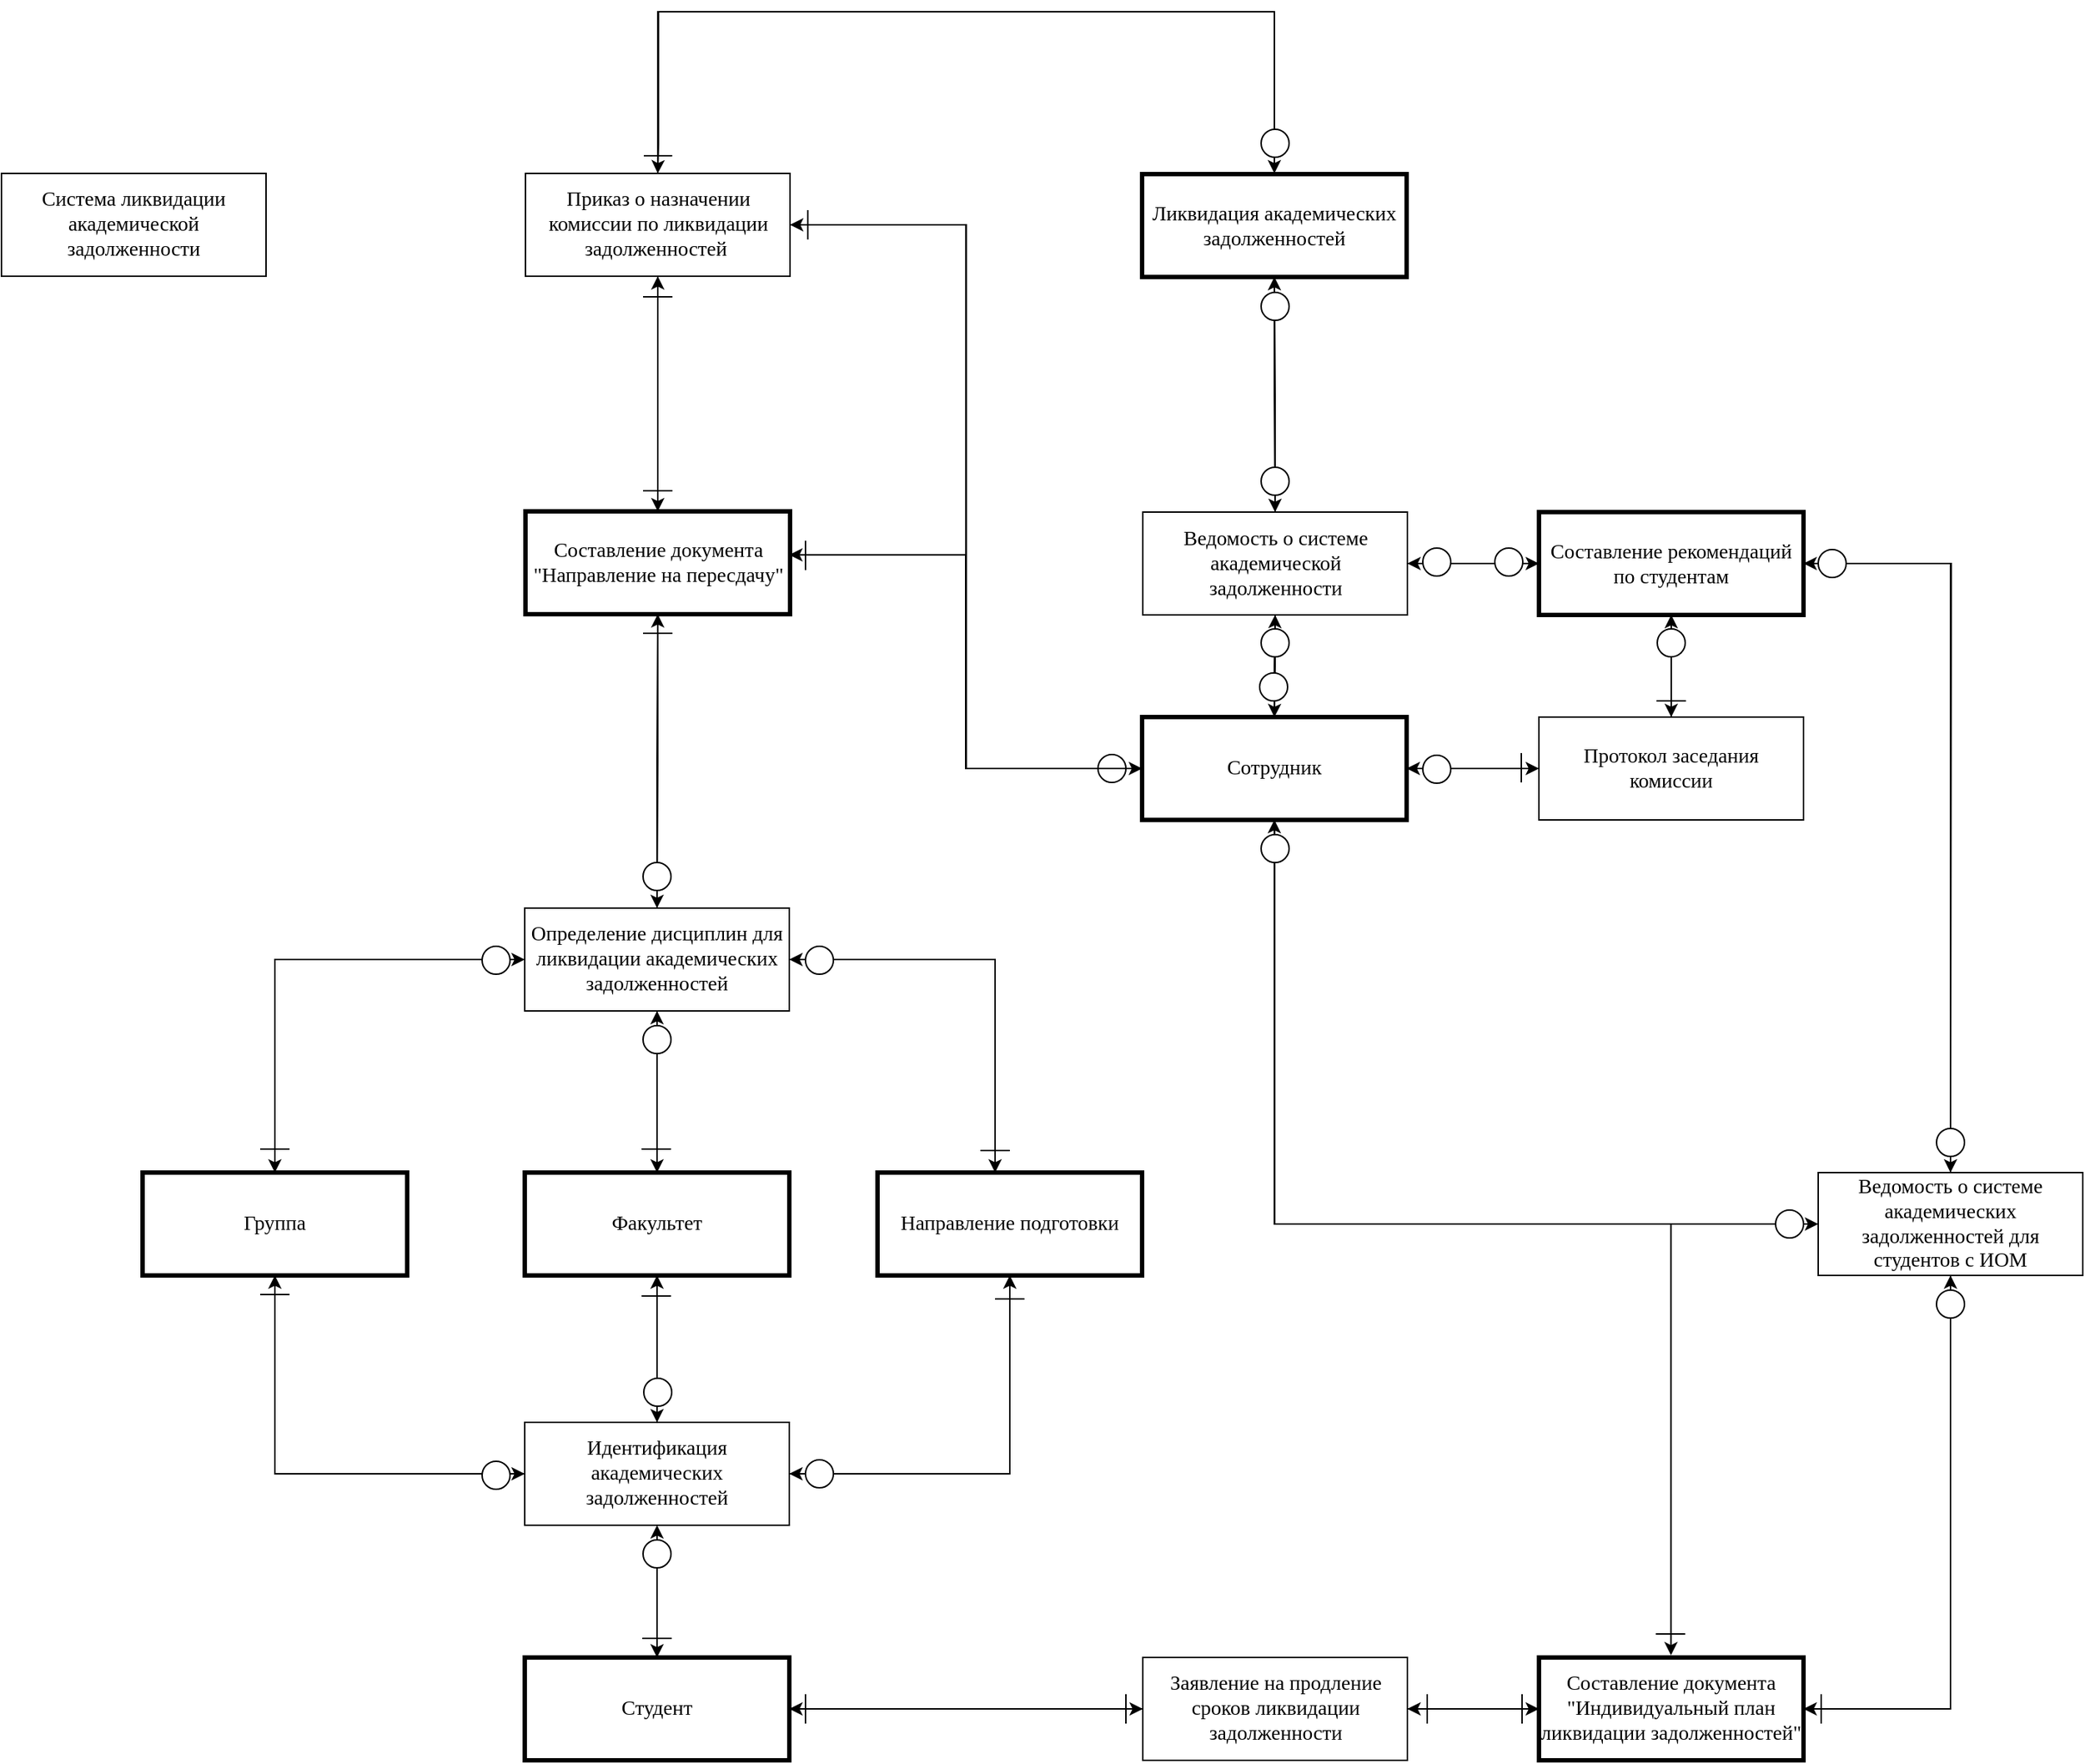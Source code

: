 <mxfile version="27.0.5">
  <diagram name="Страница — 1" id="XxCqZf1vbdF2sUT-V-np">
    <mxGraphModel dx="978" dy="1717" grid="1" gridSize="10" guides="1" tooltips="1" connect="1" arrows="1" fold="1" page="1" pageScale="1" pageWidth="827" pageHeight="1169" math="0" shadow="0">
      <root>
        <mxCell id="0" />
        <mxCell id="1" parent="0" />
        <mxCell id="1l_1Ohui1OAXLo1jwIuh-1" value="Система ликвидации академической задолженности" style="rounded=0;whiteSpace=wrap;html=1;fontFamily=Times New Roman;fontSize=14;" parent="1" vertex="1">
          <mxGeometry x="324" y="-920" width="180" height="70" as="geometry" />
        </mxCell>
        <mxCell id="ND-Zr3Mcvp1jfN4iyUee-63" style="edgeStyle=orthogonalEdgeStyle;rounded=0;orthogonalLoop=1;jettySize=auto;html=1;" parent="1" source="1l_1Ohui1OAXLo1jwIuh-2" target="ND-Zr3Mcvp1jfN4iyUee-41" edge="1">
          <mxGeometry relative="1" as="geometry" />
        </mxCell>
        <mxCell id="pqJBoT7bKmgfjPnh87s_-2" style="edgeStyle=orthogonalEdgeStyle;rounded=0;orthogonalLoop=1;jettySize=auto;html=1;entryX=0;entryY=0.5;entryDx=0;entryDy=0;" parent="1" source="1l_1Ohui1OAXLo1jwIuh-2" target="pqJBoT7bKmgfjPnh87s_-1" edge="1">
          <mxGeometry relative="1" as="geometry" />
        </mxCell>
        <mxCell id="1l_1Ohui1OAXLo1jwIuh-2" value="Студент" style="rounded=0;whiteSpace=wrap;html=1;fontFamily=Times New Roman;fontSize=14;strokeWidth=3;" parent="1" vertex="1">
          <mxGeometry x="680" y="90" width="180" height="70" as="geometry" />
        </mxCell>
        <mxCell id="ExfXu41y4xgW8dkW9e0b-39" style="edgeStyle=orthogonalEdgeStyle;rounded=0;orthogonalLoop=1;jettySize=auto;html=1;entryX=0;entryY=0.5;entryDx=0;entryDy=0;" parent="1" source="Nsonk-Qi_ZuO93uDYVnr-1" target="ExfXu41y4xgW8dkW9e0b-36" edge="1">
          <mxGeometry relative="1" as="geometry" />
        </mxCell>
        <mxCell id="ExfXu41y4xgW8dkW9e0b-43" style="edgeStyle=orthogonalEdgeStyle;rounded=0;orthogonalLoop=1;jettySize=auto;html=1;" parent="1" source="Nsonk-Qi_ZuO93uDYVnr-1" target="Nsonk-Qi_ZuO93uDYVnr-3" edge="1">
          <mxGeometry relative="1" as="geometry" />
        </mxCell>
        <mxCell id="rRZl7nOP4Ixn-V5PZ9kQ-1" style="edgeStyle=orthogonalEdgeStyle;rounded=0;orthogonalLoop=1;jettySize=auto;html=1;entryX=0;entryY=0.5;entryDx=0;entryDy=0;exitX=0.501;exitY=1.01;exitDx=0;exitDy=0;exitPerimeter=0;" parent="1" source="Nsonk-Qi_ZuO93uDYVnr-1" target="pqJBoT7bKmgfjPnh87s_-12" edge="1">
          <mxGeometry relative="1" as="geometry">
            <Array as="points">
              <mxPoint x="1190" y="-205" />
            </Array>
          </mxGeometry>
        </mxCell>
        <mxCell id="rRZl7nOP4Ixn-V5PZ9kQ-4" style="edgeStyle=orthogonalEdgeStyle;rounded=0;orthogonalLoop=1;jettySize=auto;html=1;entryX=1;entryY=0.5;entryDx=0;entryDy=0;" parent="1" source="Nsonk-Qi_ZuO93uDYVnr-1" target="ExfXu41y4xgW8dkW9e0b-16" edge="1">
          <mxGeometry relative="1" as="geometry" />
        </mxCell>
        <mxCell id="rRZl7nOP4Ixn-V5PZ9kQ-10" style="edgeStyle=orthogonalEdgeStyle;rounded=0;orthogonalLoop=1;jettySize=auto;html=1;entryX=0.499;entryY=-0.021;entryDx=0;entryDy=0;exitX=0.5;exitY=1;exitDx=0;exitDy=0;entryPerimeter=0;" parent="1" source="Nsonk-Qi_ZuO93uDYVnr-1" target="pqJBoT7bKmgfjPnh87s_-7" edge="1">
          <mxGeometry relative="1" as="geometry">
            <mxPoint x="1190" y="-485" as="sourcePoint" />
            <mxPoint x="1460" y="85" as="targetPoint" />
            <Array as="points">
              <mxPoint x="1190" y="-205" />
              <mxPoint x="1460" y="-205" />
            </Array>
          </mxGeometry>
        </mxCell>
        <mxCell id="Nsonk-Qi_ZuO93uDYVnr-1" value="Сотрудник" style="rounded=0;whiteSpace=wrap;html=1;fontFamily=Times New Roman;fontSize=14;strokeWidth=3;" parent="1" vertex="1">
          <mxGeometry x="1100" y="-550" width="180" height="70" as="geometry" />
        </mxCell>
        <mxCell id="ND-Zr3Mcvp1jfN4iyUee-58" style="edgeStyle=orthogonalEdgeStyle;rounded=0;orthogonalLoop=1;jettySize=auto;html=1;entryX=0.5;entryY=1;entryDx=0;entryDy=0;" parent="1" source="Nsonk-Qi_ZuO93uDYVnr-2" target="Nsonk-Qi_ZuO93uDYVnr-24" edge="1">
          <mxGeometry relative="1" as="geometry" />
        </mxCell>
        <mxCell id="ExfXu41y4xgW8dkW9e0b-6" style="edgeStyle=orthogonalEdgeStyle;rounded=0;orthogonalLoop=1;jettySize=auto;html=1;" parent="1" source="Nsonk-Qi_ZuO93uDYVnr-2" target="ND-Zr3Mcvp1jfN4iyUee-41" edge="1">
          <mxGeometry relative="1" as="geometry" />
        </mxCell>
        <mxCell id="Nsonk-Qi_ZuO93uDYVnr-2" value="Факультет" style="rounded=0;whiteSpace=wrap;html=1;fontFamily=Times New Roman;fontSize=14;strokeWidth=3;" parent="1" vertex="1">
          <mxGeometry x="680" y="-240" width="180" height="70" as="geometry" />
        </mxCell>
        <mxCell id="ExfXu41y4xgW8dkW9e0b-38" style="edgeStyle=orthogonalEdgeStyle;rounded=0;orthogonalLoop=1;jettySize=auto;html=1;" parent="1" source="Nsonk-Qi_ZuO93uDYVnr-3" target="ExfXu41y4xgW8dkW9e0b-24" edge="1">
          <mxGeometry relative="1" as="geometry" />
        </mxCell>
        <mxCell id="ExfXu41y4xgW8dkW9e0b-42" style="edgeStyle=orthogonalEdgeStyle;rounded=0;orthogonalLoop=1;jettySize=auto;html=1;entryX=0.5;entryY=0;entryDx=0;entryDy=0;" parent="1" source="Nsonk-Qi_ZuO93uDYVnr-3" target="Nsonk-Qi_ZuO93uDYVnr-1" edge="1">
          <mxGeometry relative="1" as="geometry" />
        </mxCell>
        <mxCell id="ExfXu41y4xgW8dkW9e0b-46" style="edgeStyle=orthogonalEdgeStyle;rounded=0;orthogonalLoop=1;jettySize=auto;html=1;" parent="1" source="Nsonk-Qi_ZuO93uDYVnr-3" target="ND-Zr3Mcvp1jfN4iyUee-70" edge="1">
          <mxGeometry relative="1" as="geometry" />
        </mxCell>
        <mxCell id="Nsonk-Qi_ZuO93uDYVnr-3" value="Ведомость о системе академической задолженности" style="rounded=0;whiteSpace=wrap;html=1;fontFamily=Times New Roman;fontSize=14;" parent="1" vertex="1">
          <mxGeometry x="1100.5" y="-689.5" width="180" height="70" as="geometry" />
        </mxCell>
        <mxCell id="ND-Zr3Mcvp1jfN4iyUee-65" style="edgeStyle=orthogonalEdgeStyle;rounded=0;orthogonalLoop=1;jettySize=auto;html=1;entryX=0.5;entryY=1;entryDx=0;entryDy=0;" parent="1" source="Nsonk-Qi_ZuO93uDYVnr-24" target="ND-Zr3Mcvp1jfN4iyUee-64" edge="1">
          <mxGeometry relative="1" as="geometry" />
        </mxCell>
        <mxCell id="ExfXu41y4xgW8dkW9e0b-33" style="edgeStyle=orthogonalEdgeStyle;rounded=0;orthogonalLoop=1;jettySize=auto;html=1;" parent="1" source="Nsonk-Qi_ZuO93uDYVnr-24" target="ND-Zr3Mcvp1jfN4iyUee-52" edge="1">
          <mxGeometry relative="1" as="geometry">
            <Array as="points">
              <mxPoint x="1000" y="-385" />
            </Array>
          </mxGeometry>
        </mxCell>
        <mxCell id="ExfXu41y4xgW8dkW9e0b-34" style="edgeStyle=orthogonalEdgeStyle;rounded=0;orthogonalLoop=1;jettySize=auto;html=1;" parent="1" source="Nsonk-Qi_ZuO93uDYVnr-24" target="Nsonk-Qi_ZuO93uDYVnr-2" edge="1">
          <mxGeometry relative="1" as="geometry" />
        </mxCell>
        <mxCell id="ExfXu41y4xgW8dkW9e0b-35" style="edgeStyle=orthogonalEdgeStyle;rounded=0;orthogonalLoop=1;jettySize=auto;html=1;entryX=0.5;entryY=0;entryDx=0;entryDy=0;" parent="1" source="Nsonk-Qi_ZuO93uDYVnr-24" target="ND-Zr3Mcvp1jfN4iyUee-34" edge="1">
          <mxGeometry relative="1" as="geometry" />
        </mxCell>
        <mxCell id="Nsonk-Qi_ZuO93uDYVnr-24" value="Определение дисциплин для ликвидации академических задолженностей" style="rounded=0;whiteSpace=wrap;html=1;fontFamily=Times New Roman;fontSize=14;" parent="1" vertex="1">
          <mxGeometry x="680" y="-420" width="180" height="70" as="geometry" />
        </mxCell>
        <mxCell id="ND-Zr3Mcvp1jfN4iyUee-59" style="edgeStyle=orthogonalEdgeStyle;rounded=0;orthogonalLoop=1;jettySize=auto;html=1;entryX=0;entryY=0.5;entryDx=0;entryDy=0;" parent="1" source="ND-Zr3Mcvp1jfN4iyUee-34" target="Nsonk-Qi_ZuO93uDYVnr-24" edge="1">
          <mxGeometry relative="1" as="geometry">
            <Array as="points">
              <mxPoint x="510" y="-385" />
            </Array>
          </mxGeometry>
        </mxCell>
        <mxCell id="ExfXu41y4xgW8dkW9e0b-5" style="edgeStyle=orthogonalEdgeStyle;rounded=0;orthogonalLoop=1;jettySize=auto;html=1;entryX=0;entryY=0.5;entryDx=0;entryDy=0;" parent="1" source="ND-Zr3Mcvp1jfN4iyUee-34" target="ND-Zr3Mcvp1jfN4iyUee-41" edge="1">
          <mxGeometry relative="1" as="geometry">
            <Array as="points">
              <mxPoint x="510" y="-35" />
            </Array>
          </mxGeometry>
        </mxCell>
        <mxCell id="ND-Zr3Mcvp1jfN4iyUee-34" value="Группа" style="rounded=0;whiteSpace=wrap;html=1;fontFamily=Times New Roman;fontSize=14;strokeWidth=3;" parent="1" vertex="1">
          <mxGeometry x="420" y="-240" width="180" height="70" as="geometry" />
        </mxCell>
        <mxCell id="ND-Zr3Mcvp1jfN4iyUee-53" style="edgeStyle=orthogonalEdgeStyle;rounded=0;orthogonalLoop=1;jettySize=auto;html=1;entryX=0.5;entryY=1;entryDx=0;entryDy=0;" parent="1" source="ND-Zr3Mcvp1jfN4iyUee-41" target="ND-Zr3Mcvp1jfN4iyUee-52" edge="1">
          <mxGeometry relative="1" as="geometry" />
        </mxCell>
        <mxCell id="ND-Zr3Mcvp1jfN4iyUee-55" style="edgeStyle=orthogonalEdgeStyle;rounded=0;orthogonalLoop=1;jettySize=auto;html=1;entryX=0.5;entryY=1;entryDx=0;entryDy=0;" parent="1" source="ND-Zr3Mcvp1jfN4iyUee-41" target="Nsonk-Qi_ZuO93uDYVnr-2" edge="1">
          <mxGeometry relative="1" as="geometry" />
        </mxCell>
        <mxCell id="ND-Zr3Mcvp1jfN4iyUee-56" style="edgeStyle=orthogonalEdgeStyle;rounded=0;orthogonalLoop=1;jettySize=auto;html=1;entryX=0.5;entryY=1;entryDx=0;entryDy=0;" parent="1" source="ND-Zr3Mcvp1jfN4iyUee-41" target="ND-Zr3Mcvp1jfN4iyUee-34" edge="1">
          <mxGeometry relative="1" as="geometry" />
        </mxCell>
        <mxCell id="ND-Zr3Mcvp1jfN4iyUee-41" value="Идентификация академических задолженностей" style="rounded=0;whiteSpace=wrap;html=1;fontFamily=Times New Roman;fontSize=14;" parent="1" vertex="1">
          <mxGeometry x="680" y="-70" width="180" height="70" as="geometry" />
        </mxCell>
        <mxCell id="ND-Zr3Mcvp1jfN4iyUee-57" style="edgeStyle=orthogonalEdgeStyle;rounded=0;orthogonalLoop=1;jettySize=auto;html=1;entryX=1;entryY=0.5;entryDx=0;entryDy=0;" parent="1" source="ND-Zr3Mcvp1jfN4iyUee-52" target="Nsonk-Qi_ZuO93uDYVnr-24" edge="1">
          <mxGeometry relative="1" as="geometry">
            <Array as="points">
              <mxPoint x="1000" y="-385" />
            </Array>
          </mxGeometry>
        </mxCell>
        <mxCell id="ExfXu41y4xgW8dkW9e0b-7" style="edgeStyle=orthogonalEdgeStyle;rounded=0;orthogonalLoop=1;jettySize=auto;html=1;entryX=1;entryY=0.5;entryDx=0;entryDy=0;" parent="1" source="ND-Zr3Mcvp1jfN4iyUee-52" target="ND-Zr3Mcvp1jfN4iyUee-41" edge="1">
          <mxGeometry relative="1" as="geometry">
            <Array as="points">
              <mxPoint x="1010" y="-35" />
            </Array>
          </mxGeometry>
        </mxCell>
        <mxCell id="ND-Zr3Mcvp1jfN4iyUee-52" value="Направление подготовки" style="rounded=0;whiteSpace=wrap;html=1;fontFamily=Times New Roman;fontSize=14;strokeWidth=3;" parent="1" vertex="1">
          <mxGeometry x="920" y="-240" width="180" height="70" as="geometry" />
        </mxCell>
        <mxCell id="ExfXu41y4xgW8dkW9e0b-17" style="edgeStyle=orthogonalEdgeStyle;rounded=0;orthogonalLoop=1;jettySize=auto;html=1;entryX=0.5;entryY=1;entryDx=0;entryDy=0;" parent="1" source="ND-Zr3Mcvp1jfN4iyUee-64" target="ExfXu41y4xgW8dkW9e0b-16" edge="1">
          <mxGeometry relative="1" as="geometry" />
        </mxCell>
        <mxCell id="ExfXu41y4xgW8dkW9e0b-54" style="edgeStyle=orthogonalEdgeStyle;rounded=0;orthogonalLoop=1;jettySize=auto;html=1;entryX=0.5;entryY=0;entryDx=0;entryDy=0;" parent="1" source="ND-Zr3Mcvp1jfN4iyUee-64" target="Nsonk-Qi_ZuO93uDYVnr-24" edge="1">
          <mxGeometry relative="1" as="geometry" />
        </mxCell>
        <mxCell id="ND-Zr3Mcvp1jfN4iyUee-64" value="Составление документа &quot;Направление на пересдачу&quot;" style="rounded=0;whiteSpace=wrap;html=1;fontFamily=Times New Roman;fontSize=14;strokeWidth=3;" parent="1" vertex="1">
          <mxGeometry x="680.5" y="-690" width="180" height="70" as="geometry" />
        </mxCell>
        <mxCell id="ExfXu41y4xgW8dkW9e0b-32" style="edgeStyle=orthogonalEdgeStyle;rounded=0;orthogonalLoop=1;jettySize=auto;html=1;entryX=0.5;entryY=0;entryDx=0;entryDy=0;" parent="1" source="ND-Zr3Mcvp1jfN4iyUee-70" target="ExfXu41y4xgW8dkW9e0b-16" edge="1">
          <mxGeometry relative="1" as="geometry">
            <mxPoint x="770" y="-920" as="targetPoint" />
            <Array as="points">
              <mxPoint x="1190" y="-1030" />
              <mxPoint x="771" y="-1030" />
              <mxPoint x="771" y="-940" />
              <mxPoint x="771" y="-940" />
            </Array>
          </mxGeometry>
        </mxCell>
        <mxCell id="ExfXu41y4xgW8dkW9e0b-37" style="edgeStyle=orthogonalEdgeStyle;rounded=0;orthogonalLoop=1;jettySize=auto;html=1;" parent="1" source="ND-Zr3Mcvp1jfN4iyUee-70" target="Nsonk-Qi_ZuO93uDYVnr-3" edge="1">
          <mxGeometry relative="1" as="geometry" />
        </mxCell>
        <mxCell id="ND-Zr3Mcvp1jfN4iyUee-70" value="Ликвидация академических задолженностей" style="rounded=0;whiteSpace=wrap;html=1;fontFamily=Times New Roman;fontSize=14;strokeWidth=3;" parent="1" vertex="1">
          <mxGeometry x="1100" y="-919.5" width="180" height="70" as="geometry" />
        </mxCell>
        <mxCell id="ExfXu41y4xgW8dkW9e0b-9" value="" style="edgeStyle=orthogonalEdgeStyle;rounded=0;orthogonalLoop=1;jettySize=auto;html=1;" parent="1" source="ExfXu41y4xgW8dkW9e0b-1" target="1l_1Ohui1OAXLo1jwIuh-2" edge="1">
          <mxGeometry relative="1" as="geometry" />
        </mxCell>
        <mxCell id="ExfXu41y4xgW8dkW9e0b-1" value="" style="ellipse;whiteSpace=wrap;html=1;aspect=fixed;" parent="1" vertex="1">
          <mxGeometry x="760.5" y="10" width="19" height="19" as="geometry" />
        </mxCell>
        <mxCell id="ExfXu41y4xgW8dkW9e0b-2" value="" style="endArrow=none;html=1;rounded=0;" parent="1" edge="1">
          <mxGeometry width="50" height="50" relative="1" as="geometry">
            <mxPoint x="760" y="77" as="sourcePoint" />
            <mxPoint x="780" y="77" as="targetPoint" />
            <Array as="points">
              <mxPoint x="770" y="77" />
            </Array>
          </mxGeometry>
        </mxCell>
        <mxCell id="ExfXu41y4xgW8dkW9e0b-8" value="" style="ellipse;whiteSpace=wrap;html=1;aspect=fixed;" parent="1" vertex="1">
          <mxGeometry x="871" y="-44.5" width="19" height="19" as="geometry" />
        </mxCell>
        <mxCell id="ExfXu41y4xgW8dkW9e0b-11" value="" style="ellipse;whiteSpace=wrap;html=1;aspect=fixed;" parent="1" vertex="1">
          <mxGeometry x="761" y="-100" width="19" height="19" as="geometry" />
        </mxCell>
        <mxCell id="ExfXu41y4xgW8dkW9e0b-12" value="" style="endArrow=none;html=1;rounded=0;" parent="1" edge="1">
          <mxGeometry width="50" height="50" relative="1" as="geometry">
            <mxPoint x="1000" y="-154" as="sourcePoint" />
            <mxPoint x="1020" y="-154" as="targetPoint" />
            <Array as="points">
              <mxPoint x="1010" y="-154" />
            </Array>
          </mxGeometry>
        </mxCell>
        <mxCell id="ExfXu41y4xgW8dkW9e0b-13" value="" style="endArrow=none;html=1;rounded=0;" parent="1" edge="1">
          <mxGeometry width="50" height="50" relative="1" as="geometry">
            <mxPoint x="759.5" y="-156" as="sourcePoint" />
            <mxPoint x="779.5" y="-156" as="targetPoint" />
            <Array as="points">
              <mxPoint x="769.5" y="-156" />
            </Array>
          </mxGeometry>
        </mxCell>
        <mxCell id="ExfXu41y4xgW8dkW9e0b-14" value="" style="endArrow=none;html=1;rounded=0;" parent="1" edge="1">
          <mxGeometry width="50" height="50" relative="1" as="geometry">
            <mxPoint x="500" y="-157" as="sourcePoint" />
            <mxPoint x="520" y="-157" as="targetPoint" />
            <Array as="points">
              <mxPoint x="510" y="-157" />
            </Array>
          </mxGeometry>
        </mxCell>
        <mxCell id="ExfXu41y4xgW8dkW9e0b-15" value="" style="ellipse;whiteSpace=wrap;html=1;aspect=fixed;" parent="1" vertex="1">
          <mxGeometry x="651" y="-43.5" width="19" height="19" as="geometry" />
        </mxCell>
        <mxCell id="ExfXu41y4xgW8dkW9e0b-18" style="edgeStyle=orthogonalEdgeStyle;rounded=0;orthogonalLoop=1;jettySize=auto;html=1;entryX=0.5;entryY=0;entryDx=0;entryDy=0;" parent="1" source="ExfXu41y4xgW8dkW9e0b-16" target="ND-Zr3Mcvp1jfN4iyUee-64" edge="1">
          <mxGeometry relative="1" as="geometry" />
        </mxCell>
        <mxCell id="ExfXu41y4xgW8dkW9e0b-23" style="edgeStyle=orthogonalEdgeStyle;rounded=0;orthogonalLoop=1;jettySize=auto;html=1;exitX=0.5;exitY=0;exitDx=0;exitDy=0;" parent="1" source="ExfXu41y4xgW8dkW9e0b-16" edge="1">
          <mxGeometry relative="1" as="geometry">
            <mxPoint x="1190" y="-920" as="targetPoint" />
            <Array as="points">
              <mxPoint x="771" y="-1030" />
              <mxPoint x="1190" y="-1030" />
            </Array>
          </mxGeometry>
        </mxCell>
        <mxCell id="rRZl7nOP4Ixn-V5PZ9kQ-2" style="edgeStyle=orthogonalEdgeStyle;rounded=0;orthogonalLoop=1;jettySize=auto;html=1;entryX=0;entryY=0.5;entryDx=0;entryDy=0;" parent="1" source="ExfXu41y4xgW8dkW9e0b-16" target="Nsonk-Qi_ZuO93uDYVnr-1" edge="1">
          <mxGeometry relative="1" as="geometry" />
        </mxCell>
        <mxCell id="ExfXu41y4xgW8dkW9e0b-16" value="Приказ о назначении комиссии по ликвидации задолженностей&amp;nbsp;" style="rounded=0;whiteSpace=wrap;html=1;fontFamily=Times New Roman;fontSize=14;" parent="1" vertex="1">
          <mxGeometry x="680.5" y="-920" width="180" height="70" as="geometry" />
        </mxCell>
        <mxCell id="ExfXu41y4xgW8dkW9e0b-41" style="edgeStyle=orthogonalEdgeStyle;rounded=0;orthogonalLoop=1;jettySize=auto;html=1;entryX=0.5;entryY=0;entryDx=0;entryDy=0;" parent="1" source="ExfXu41y4xgW8dkW9e0b-24" target="ExfXu41y4xgW8dkW9e0b-36" edge="1">
          <mxGeometry relative="1" as="geometry" />
        </mxCell>
        <mxCell id="ExfXu41y4xgW8dkW9e0b-45" style="edgeStyle=orthogonalEdgeStyle;rounded=0;orthogonalLoop=1;jettySize=auto;html=1;entryX=1;entryY=0.5;entryDx=0;entryDy=0;" parent="1" source="ExfXu41y4xgW8dkW9e0b-24" target="Nsonk-Qi_ZuO93uDYVnr-3" edge="1">
          <mxGeometry relative="1" as="geometry">
            <mxPoint x="1170" y="-655.0" as="targetPoint" />
          </mxGeometry>
        </mxCell>
        <mxCell id="pqJBoT7bKmgfjPnh87s_-19" style="edgeStyle=orthogonalEdgeStyle;rounded=0;orthogonalLoop=1;jettySize=auto;html=1;" parent="1" source="ExfXu41y4xgW8dkW9e0b-24" edge="1">
          <mxGeometry relative="1" as="geometry">
            <mxPoint x="1650" y="-240" as="targetPoint" />
          </mxGeometry>
        </mxCell>
        <mxCell id="ExfXu41y4xgW8dkW9e0b-24" value="Составление рекомендаций по студентам" style="rounded=0;whiteSpace=wrap;html=1;fontFamily=Times New Roman;fontSize=14;strokeWidth=3;" parent="1" vertex="1">
          <mxGeometry x="1370" y="-689.5" width="180" height="70" as="geometry" />
        </mxCell>
        <mxCell id="ExfXu41y4xgW8dkW9e0b-40" style="edgeStyle=orthogonalEdgeStyle;rounded=0;orthogonalLoop=1;jettySize=auto;html=1;" parent="1" source="ExfXu41y4xgW8dkW9e0b-36" target="ExfXu41y4xgW8dkW9e0b-24" edge="1">
          <mxGeometry relative="1" as="geometry" />
        </mxCell>
        <mxCell id="ExfXu41y4xgW8dkW9e0b-44" style="edgeStyle=orthogonalEdgeStyle;rounded=0;orthogonalLoop=1;jettySize=auto;html=1;" parent="1" source="ExfXu41y4xgW8dkW9e0b-36" target="Nsonk-Qi_ZuO93uDYVnr-1" edge="1">
          <mxGeometry relative="1" as="geometry" />
        </mxCell>
        <mxCell id="ExfXu41y4xgW8dkW9e0b-36" value="Протокол заседания комиссии" style="rounded=0;whiteSpace=wrap;html=1;fontFamily=Times New Roman;fontSize=14;" parent="1" vertex="1">
          <mxGeometry x="1370" y="-550" width="180" height="70" as="geometry" />
        </mxCell>
        <mxCell id="ExfXu41y4xgW8dkW9e0b-47" value="" style="ellipse;whiteSpace=wrap;html=1;aspect=fixed;" parent="1" vertex="1">
          <mxGeometry x="871" y="-394" width="19" height="19" as="geometry" />
        </mxCell>
        <mxCell id="ExfXu41y4xgW8dkW9e0b-48" value="" style="ellipse;whiteSpace=wrap;html=1;aspect=fixed;" parent="1" vertex="1">
          <mxGeometry x="760.5" y="-340" width="19" height="19" as="geometry" />
        </mxCell>
        <mxCell id="ExfXu41y4xgW8dkW9e0b-49" value="" style="ellipse;whiteSpace=wrap;html=1;aspect=fixed;" parent="1" vertex="1">
          <mxGeometry x="651" y="-394" width="19" height="19" as="geometry" />
        </mxCell>
        <mxCell id="ExfXu41y4xgW8dkW9e0b-50" value="" style="endArrow=none;html=1;rounded=0;" parent="1" edge="1">
          <mxGeometry width="50" height="50" relative="1" as="geometry">
            <mxPoint x="990" y="-255" as="sourcePoint" />
            <mxPoint x="1010" y="-255" as="targetPoint" />
            <Array as="points">
              <mxPoint x="1000" y="-255" />
            </Array>
          </mxGeometry>
        </mxCell>
        <mxCell id="ExfXu41y4xgW8dkW9e0b-51" value="" style="endArrow=none;html=1;rounded=0;" parent="1" edge="1">
          <mxGeometry width="50" height="50" relative="1" as="geometry">
            <mxPoint x="759.5" y="-256" as="sourcePoint" />
            <mxPoint x="779.5" y="-256" as="targetPoint" />
            <Array as="points">
              <mxPoint x="769.5" y="-256" />
            </Array>
          </mxGeometry>
        </mxCell>
        <mxCell id="ExfXu41y4xgW8dkW9e0b-52" value="" style="endArrow=none;html=1;rounded=0;" parent="1" edge="1">
          <mxGeometry width="50" height="50" relative="1" as="geometry">
            <mxPoint x="500" y="-256" as="sourcePoint" />
            <mxPoint x="520" y="-256" as="targetPoint" />
            <Array as="points">
              <mxPoint x="510" y="-256" />
            </Array>
          </mxGeometry>
        </mxCell>
        <mxCell id="ExfXu41y4xgW8dkW9e0b-53" value="" style="ellipse;whiteSpace=wrap;html=1;aspect=fixed;" parent="1" vertex="1">
          <mxGeometry x="760.5" y="-451" width="19" height="19" as="geometry" />
        </mxCell>
        <mxCell id="ExfXu41y4xgW8dkW9e0b-55" value="" style="endArrow=none;html=1;rounded=0;" parent="1" edge="1">
          <mxGeometry width="50" height="50" relative="1" as="geometry">
            <mxPoint x="760.5" y="-607" as="sourcePoint" />
            <mxPoint x="780.5" y="-607" as="targetPoint" />
            <Array as="points">
              <mxPoint x="770.5" y="-607" />
            </Array>
          </mxGeometry>
        </mxCell>
        <mxCell id="ExfXu41y4xgW8dkW9e0b-56" value="" style="endArrow=none;html=1;rounded=0;" parent="1" edge="1">
          <mxGeometry width="50" height="50" relative="1" as="geometry">
            <mxPoint x="760.5" y="-704" as="sourcePoint" />
            <mxPoint x="780.5" y="-704" as="targetPoint" />
            <Array as="points">
              <mxPoint x="770.5" y="-704" />
            </Array>
          </mxGeometry>
        </mxCell>
        <mxCell id="ExfXu41y4xgW8dkW9e0b-57" value="" style="endArrow=none;html=1;rounded=0;" parent="1" edge="1">
          <mxGeometry width="50" height="50" relative="1" as="geometry">
            <mxPoint x="760.5" y="-836" as="sourcePoint" />
            <mxPoint x="780.5" y="-836" as="targetPoint" />
            <Array as="points">
              <mxPoint x="770.5" y="-836" />
            </Array>
          </mxGeometry>
        </mxCell>
        <mxCell id="ExfXu41y4xgW8dkW9e0b-58" value="" style="endArrow=none;html=1;rounded=0;" parent="1" edge="1">
          <mxGeometry width="50" height="50" relative="1" as="geometry">
            <mxPoint x="780.31" y="-932" as="sourcePoint" />
            <mxPoint x="761" y="-932" as="targetPoint" />
            <Array as="points">
              <mxPoint x="780.31" y="-932" />
            </Array>
          </mxGeometry>
        </mxCell>
        <mxCell id="ExfXu41y4xgW8dkW9e0b-59" value="" style="ellipse;whiteSpace=wrap;html=1;aspect=fixed;" parent="1" vertex="1">
          <mxGeometry x="1181" y="-950" width="19" height="19" as="geometry" />
        </mxCell>
        <mxCell id="ExfXu41y4xgW8dkW9e0b-60" value="" style="ellipse;whiteSpace=wrap;html=1;aspect=fixed;" parent="1" vertex="1">
          <mxGeometry x="1181" y="-839" width="19" height="19" as="geometry" />
        </mxCell>
        <mxCell id="ExfXu41y4xgW8dkW9e0b-63" value="" style="ellipse;whiteSpace=wrap;html=1;aspect=fixed;" parent="1" vertex="1">
          <mxGeometry x="1180" y="-580" width="19" height="19" as="geometry" />
        </mxCell>
        <mxCell id="ExfXu41y4xgW8dkW9e0b-65" value="" style="ellipse;whiteSpace=wrap;html=1;aspect=fixed;" parent="1" vertex="1">
          <mxGeometry x="1291" y="-524" width="19" height="19" as="geometry" />
        </mxCell>
        <mxCell id="ExfXu41y4xgW8dkW9e0b-67" value="" style="ellipse;whiteSpace=wrap;html=1;aspect=fixed;" parent="1" vertex="1">
          <mxGeometry x="1340" y="-665" width="19" height="19" as="geometry" />
        </mxCell>
        <mxCell id="ExfXu41y4xgW8dkW9e0b-68" value="" style="ellipse;whiteSpace=wrap;html=1;aspect=fixed;" parent="1" vertex="1">
          <mxGeometry x="1450.5" y="-610" width="19" height="19" as="geometry" />
        </mxCell>
        <mxCell id="ExfXu41y4xgW8dkW9e0b-69" value="" style="endArrow=none;html=1;rounded=0;" parent="1" edge="1">
          <mxGeometry width="50" height="50" relative="1" as="geometry">
            <mxPoint x="1450" y="-561" as="sourcePoint" />
            <mxPoint x="1470" y="-561" as="targetPoint" />
            <Array as="points">
              <mxPoint x="1460" y="-561" />
            </Array>
          </mxGeometry>
        </mxCell>
        <mxCell id="ExfXu41y4xgW8dkW9e0b-70" value="" style="endArrow=none;html=1;rounded=0;" parent="1" edge="1">
          <mxGeometry width="50" height="50" relative="1" as="geometry">
            <mxPoint x="1358" y="-505.5" as="sourcePoint" />
            <mxPoint x="1358" y="-525.5" as="targetPoint" />
            <Array as="points">
              <mxPoint x="1358" y="-505.5" />
            </Array>
          </mxGeometry>
        </mxCell>
        <mxCell id="pqJBoT7bKmgfjPnh87s_-3" style="edgeStyle=orthogonalEdgeStyle;rounded=0;orthogonalLoop=1;jettySize=auto;html=1;" parent="1" source="pqJBoT7bKmgfjPnh87s_-1" target="1l_1Ohui1OAXLo1jwIuh-2" edge="1">
          <mxGeometry relative="1" as="geometry" />
        </mxCell>
        <mxCell id="pqJBoT7bKmgfjPnh87s_-8" style="edgeStyle=orthogonalEdgeStyle;rounded=0;orthogonalLoop=1;jettySize=auto;html=1;entryX=0;entryY=0.5;entryDx=0;entryDy=0;" parent="1" source="pqJBoT7bKmgfjPnh87s_-1" target="pqJBoT7bKmgfjPnh87s_-7" edge="1">
          <mxGeometry relative="1" as="geometry" />
        </mxCell>
        <mxCell id="pqJBoT7bKmgfjPnh87s_-1" value="Заявление на продление сроков ликвидации задолженности" style="rounded=0;whiteSpace=wrap;html=1;fontFamily=Times New Roman;fontSize=14;" parent="1" vertex="1">
          <mxGeometry x="1100.5" y="90" width="180" height="70" as="geometry" />
        </mxCell>
        <mxCell id="pqJBoT7bKmgfjPnh87s_-5" value="" style="endArrow=none;html=1;rounded=0;" parent="1" edge="1">
          <mxGeometry width="50" height="50" relative="1" as="geometry">
            <mxPoint x="1089" y="135" as="sourcePoint" />
            <mxPoint x="1089" y="115" as="targetPoint" />
            <Array as="points">
              <mxPoint x="1089" y="135" />
            </Array>
          </mxGeometry>
        </mxCell>
        <mxCell id="pqJBoT7bKmgfjPnh87s_-6" value="" style="endArrow=none;html=1;rounded=0;" parent="1" edge="1">
          <mxGeometry width="50" height="50" relative="1" as="geometry">
            <mxPoint x="871" y="135" as="sourcePoint" />
            <mxPoint x="871" y="115" as="targetPoint" />
            <Array as="points">
              <mxPoint x="871" y="135" />
            </Array>
          </mxGeometry>
        </mxCell>
        <mxCell id="pqJBoT7bKmgfjPnh87s_-9" style="edgeStyle=orthogonalEdgeStyle;rounded=0;orthogonalLoop=1;jettySize=auto;html=1;entryX=1;entryY=0.5;entryDx=0;entryDy=0;" parent="1" source="pqJBoT7bKmgfjPnh87s_-7" target="pqJBoT7bKmgfjPnh87s_-1" edge="1">
          <mxGeometry relative="1" as="geometry" />
        </mxCell>
        <mxCell id="pqJBoT7bKmgfjPnh87s_-13" style="edgeStyle=orthogonalEdgeStyle;rounded=0;orthogonalLoop=1;jettySize=auto;html=1;entryX=0.5;entryY=1;entryDx=0;entryDy=0;" parent="1" source="pqJBoT7bKmgfjPnh87s_-7" target="pqJBoT7bKmgfjPnh87s_-12" edge="1">
          <mxGeometry relative="1" as="geometry" />
        </mxCell>
        <mxCell id="pqJBoT7bKmgfjPnh87s_-7" value="Составление документа &quot;Индивидуальный план ликвидации задолженностей&quot;" style="rounded=0;whiteSpace=wrap;html=1;fontFamily=Times New Roman;fontSize=14;strokeWidth=3;" parent="1" vertex="1">
          <mxGeometry x="1370" y="90" width="180" height="70" as="geometry" />
        </mxCell>
        <mxCell id="pqJBoT7bKmgfjPnh87s_-10" value="" style="endArrow=none;html=1;rounded=0;" parent="1" edge="1">
          <mxGeometry width="50" height="50" relative="1" as="geometry">
            <mxPoint x="1358.52" y="135" as="sourcePoint" />
            <mxPoint x="1358.52" y="115" as="targetPoint" />
            <Array as="points">
              <mxPoint x="1358.52" y="135" />
            </Array>
          </mxGeometry>
        </mxCell>
        <mxCell id="pqJBoT7bKmgfjPnh87s_-11" value="" style="endArrow=none;html=1;rounded=0;" parent="1" edge="1">
          <mxGeometry width="50" height="50" relative="1" as="geometry">
            <mxPoint x="1294" y="135" as="sourcePoint" />
            <mxPoint x="1294" y="115" as="targetPoint" />
            <Array as="points">
              <mxPoint x="1294" y="135" />
            </Array>
          </mxGeometry>
        </mxCell>
        <mxCell id="pqJBoT7bKmgfjPnh87s_-14" style="edgeStyle=orthogonalEdgeStyle;rounded=0;orthogonalLoop=1;jettySize=auto;html=1;entryX=1;entryY=0.5;entryDx=0;entryDy=0;" parent="1" source="pqJBoT7bKmgfjPnh87s_-12" target="pqJBoT7bKmgfjPnh87s_-7" edge="1">
          <mxGeometry relative="1" as="geometry">
            <Array as="points">
              <mxPoint x="1650" y="125" />
            </Array>
          </mxGeometry>
        </mxCell>
        <mxCell id="pqJBoT7bKmgfjPnh87s_-18" style="edgeStyle=orthogonalEdgeStyle;rounded=0;orthogonalLoop=1;jettySize=auto;html=1;entryX=1;entryY=0.5;entryDx=0;entryDy=0;" parent="1" source="pqJBoT7bKmgfjPnh87s_-12" target="ExfXu41y4xgW8dkW9e0b-24" edge="1">
          <mxGeometry relative="1" as="geometry">
            <Array as="points">
              <mxPoint x="1650" y="-655" />
            </Array>
          </mxGeometry>
        </mxCell>
        <mxCell id="rRZl7nOP4Ixn-V5PZ9kQ-8" style="edgeStyle=orthogonalEdgeStyle;rounded=0;orthogonalLoop=1;jettySize=auto;html=1;entryX=0.5;entryY=1;entryDx=0;entryDy=0;" parent="1" source="pqJBoT7bKmgfjPnh87s_-12" target="Nsonk-Qi_ZuO93uDYVnr-1" edge="1">
          <mxGeometry relative="1" as="geometry">
            <mxPoint x="1190" y="-480" as="targetPoint" />
          </mxGeometry>
        </mxCell>
        <mxCell id="pqJBoT7bKmgfjPnh87s_-12" value="Ведомость о системе академических задолженностей для студентов с ИОМ" style="rounded=0;whiteSpace=wrap;html=1;fontFamily=Times New Roman;fontSize=14;" parent="1" vertex="1">
          <mxGeometry x="1560" y="-240" width="180" height="70" as="geometry" />
        </mxCell>
        <mxCell id="pqJBoT7bKmgfjPnh87s_-15" value="" style="endArrow=none;html=1;rounded=0;" parent="1" edge="1">
          <mxGeometry width="50" height="50" relative="1" as="geometry">
            <mxPoint x="1562" y="135" as="sourcePoint" />
            <mxPoint x="1562" y="115" as="targetPoint" />
            <Array as="points">
              <mxPoint x="1562" y="135" />
            </Array>
          </mxGeometry>
        </mxCell>
        <mxCell id="pqJBoT7bKmgfjPnh87s_-20" value="" style="ellipse;whiteSpace=wrap;html=1;aspect=fixed;" parent="1" vertex="1">
          <mxGeometry x="1560" y="-664" width="19" height="19" as="geometry" />
        </mxCell>
        <mxCell id="rRZl7nOP4Ixn-V5PZ9kQ-3" value="" style="endArrow=none;html=1;rounded=0;" parent="1" edge="1">
          <mxGeometry width="50" height="50" relative="1" as="geometry">
            <mxPoint x="872.6" y="-875" as="sourcePoint" />
            <mxPoint x="872.6" y="-895" as="targetPoint" />
            <Array as="points">
              <mxPoint x="872.6" y="-875" />
            </Array>
          </mxGeometry>
        </mxCell>
        <mxCell id="rRZl7nOP4Ixn-V5PZ9kQ-5" value="" style="ellipse;whiteSpace=wrap;html=1;aspect=fixed;" parent="1" vertex="1">
          <mxGeometry x="1070" y="-524.5" width="19" height="19" as="geometry" />
        </mxCell>
        <mxCell id="rRZl7nOP4Ixn-V5PZ9kQ-6" style="edgeStyle=orthogonalEdgeStyle;rounded=0;orthogonalLoop=1;jettySize=auto;html=1;exitX=1;exitY=0.5;exitDx=0;exitDy=0;entryX=0.997;entryY=0.423;entryDx=0;entryDy=0;entryPerimeter=0;" parent="1" source="rRZl7nOP4Ixn-V5PZ9kQ-5" target="ND-Zr3Mcvp1jfN4iyUee-64" edge="1">
          <mxGeometry relative="1" as="geometry">
            <Array as="points">
              <mxPoint x="980" y="-515" />
              <mxPoint x="980" y="-660" />
            </Array>
          </mxGeometry>
        </mxCell>
        <mxCell id="rRZl7nOP4Ixn-V5PZ9kQ-7" value="" style="endArrow=none;html=1;rounded=0;" parent="1" edge="1">
          <mxGeometry width="50" height="50" relative="1" as="geometry">
            <mxPoint x="871" y="-650" as="sourcePoint" />
            <mxPoint x="871" y="-670" as="targetPoint" />
            <Array as="points">
              <mxPoint x="871" y="-650" />
            </Array>
          </mxGeometry>
        </mxCell>
        <mxCell id="rRZl7nOP4Ixn-V5PZ9kQ-11" value="" style="ellipse;whiteSpace=wrap;html=1;aspect=fixed;" parent="1" vertex="1">
          <mxGeometry x="1181" y="-470" width="19" height="19" as="geometry" />
        </mxCell>
        <mxCell id="rRZl7nOP4Ixn-V5PZ9kQ-13" value="" style="endArrow=none;html=1;rounded=0;" parent="1" edge="1">
          <mxGeometry width="50" height="50" relative="1" as="geometry">
            <mxPoint x="1449.5" y="74" as="sourcePoint" />
            <mxPoint x="1469.5" y="74" as="targetPoint" />
            <Array as="points">
              <mxPoint x="1459.5" y="74" />
            </Array>
          </mxGeometry>
        </mxCell>
        <mxCell id="CwqY-LFnTES6jnpInMzF-4" value="" style="ellipse;whiteSpace=wrap;html=1;aspect=fixed;" vertex="1" parent="1">
          <mxGeometry x="1181" y="-720" width="19" height="19" as="geometry" />
        </mxCell>
        <mxCell id="CwqY-LFnTES6jnpInMzF-5" value="" style="ellipse;whiteSpace=wrap;html=1;aspect=fixed;" vertex="1" parent="1">
          <mxGeometry x="1291" y="-665" width="19" height="19" as="geometry" />
        </mxCell>
        <mxCell id="CwqY-LFnTES6jnpInMzF-6" value="" style="ellipse;whiteSpace=wrap;html=1;aspect=fixed;" vertex="1" parent="1">
          <mxGeometry x="1181" y="-610" width="19" height="19" as="geometry" />
        </mxCell>
        <mxCell id="CwqY-LFnTES6jnpInMzF-7" value="" style="ellipse;whiteSpace=wrap;html=1;aspect=fixed;" vertex="1" parent="1">
          <mxGeometry x="1640.5" y="-270" width="19" height="19" as="geometry" />
        </mxCell>
        <mxCell id="CwqY-LFnTES6jnpInMzF-8" value="" style="ellipse;whiteSpace=wrap;html=1;aspect=fixed;" vertex="1" parent="1">
          <mxGeometry x="1531" y="-214.5" width="19" height="19" as="geometry" />
        </mxCell>
        <mxCell id="CwqY-LFnTES6jnpInMzF-9" value="" style="ellipse;whiteSpace=wrap;html=1;aspect=fixed;" vertex="1" parent="1">
          <mxGeometry x="1640.5" y="-160" width="19" height="19" as="geometry" />
        </mxCell>
      </root>
    </mxGraphModel>
  </diagram>
</mxfile>
